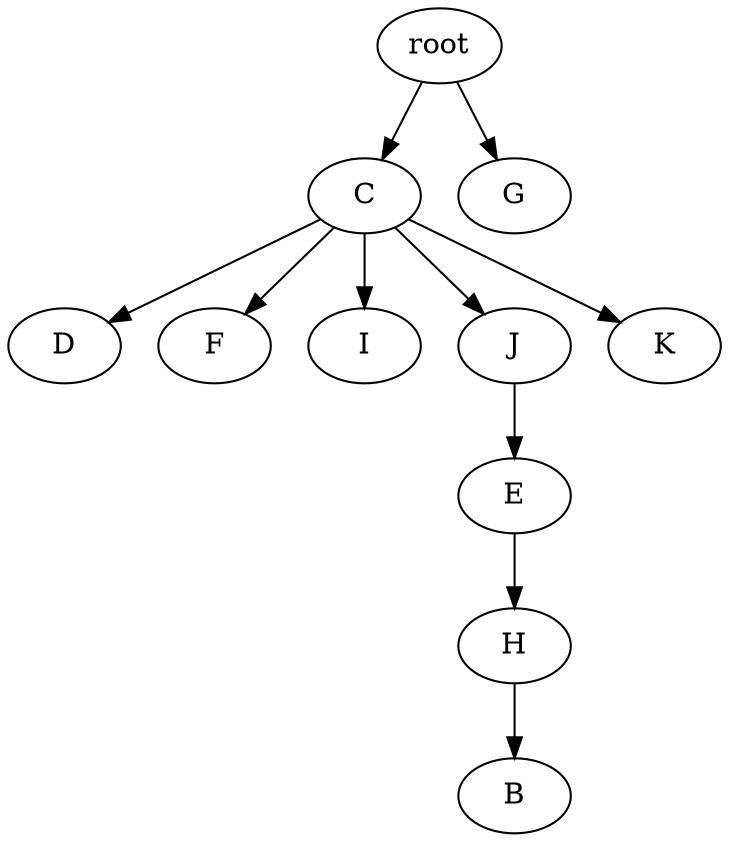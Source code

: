 strict digraph G {
	graph [name=G];
	0	 [label=root];
	2	 [label=C];
	0 -> 2;
	1	 [label=G];
	0 -> 1;
	12	 [label=B];
	9	 [label=D];
	2 -> 9;
	3	 [label=F];
	2 -> 3;
	7	 [label=I];
	2 -> 7;
	5	 [label=J];
	2 -> 5;
	8	 [label=K];
	2 -> 8;
	10	 [label=E];
	11	 [label=H];
	10 -> 11;
	5 -> 10;
	11 -> 12;
}
